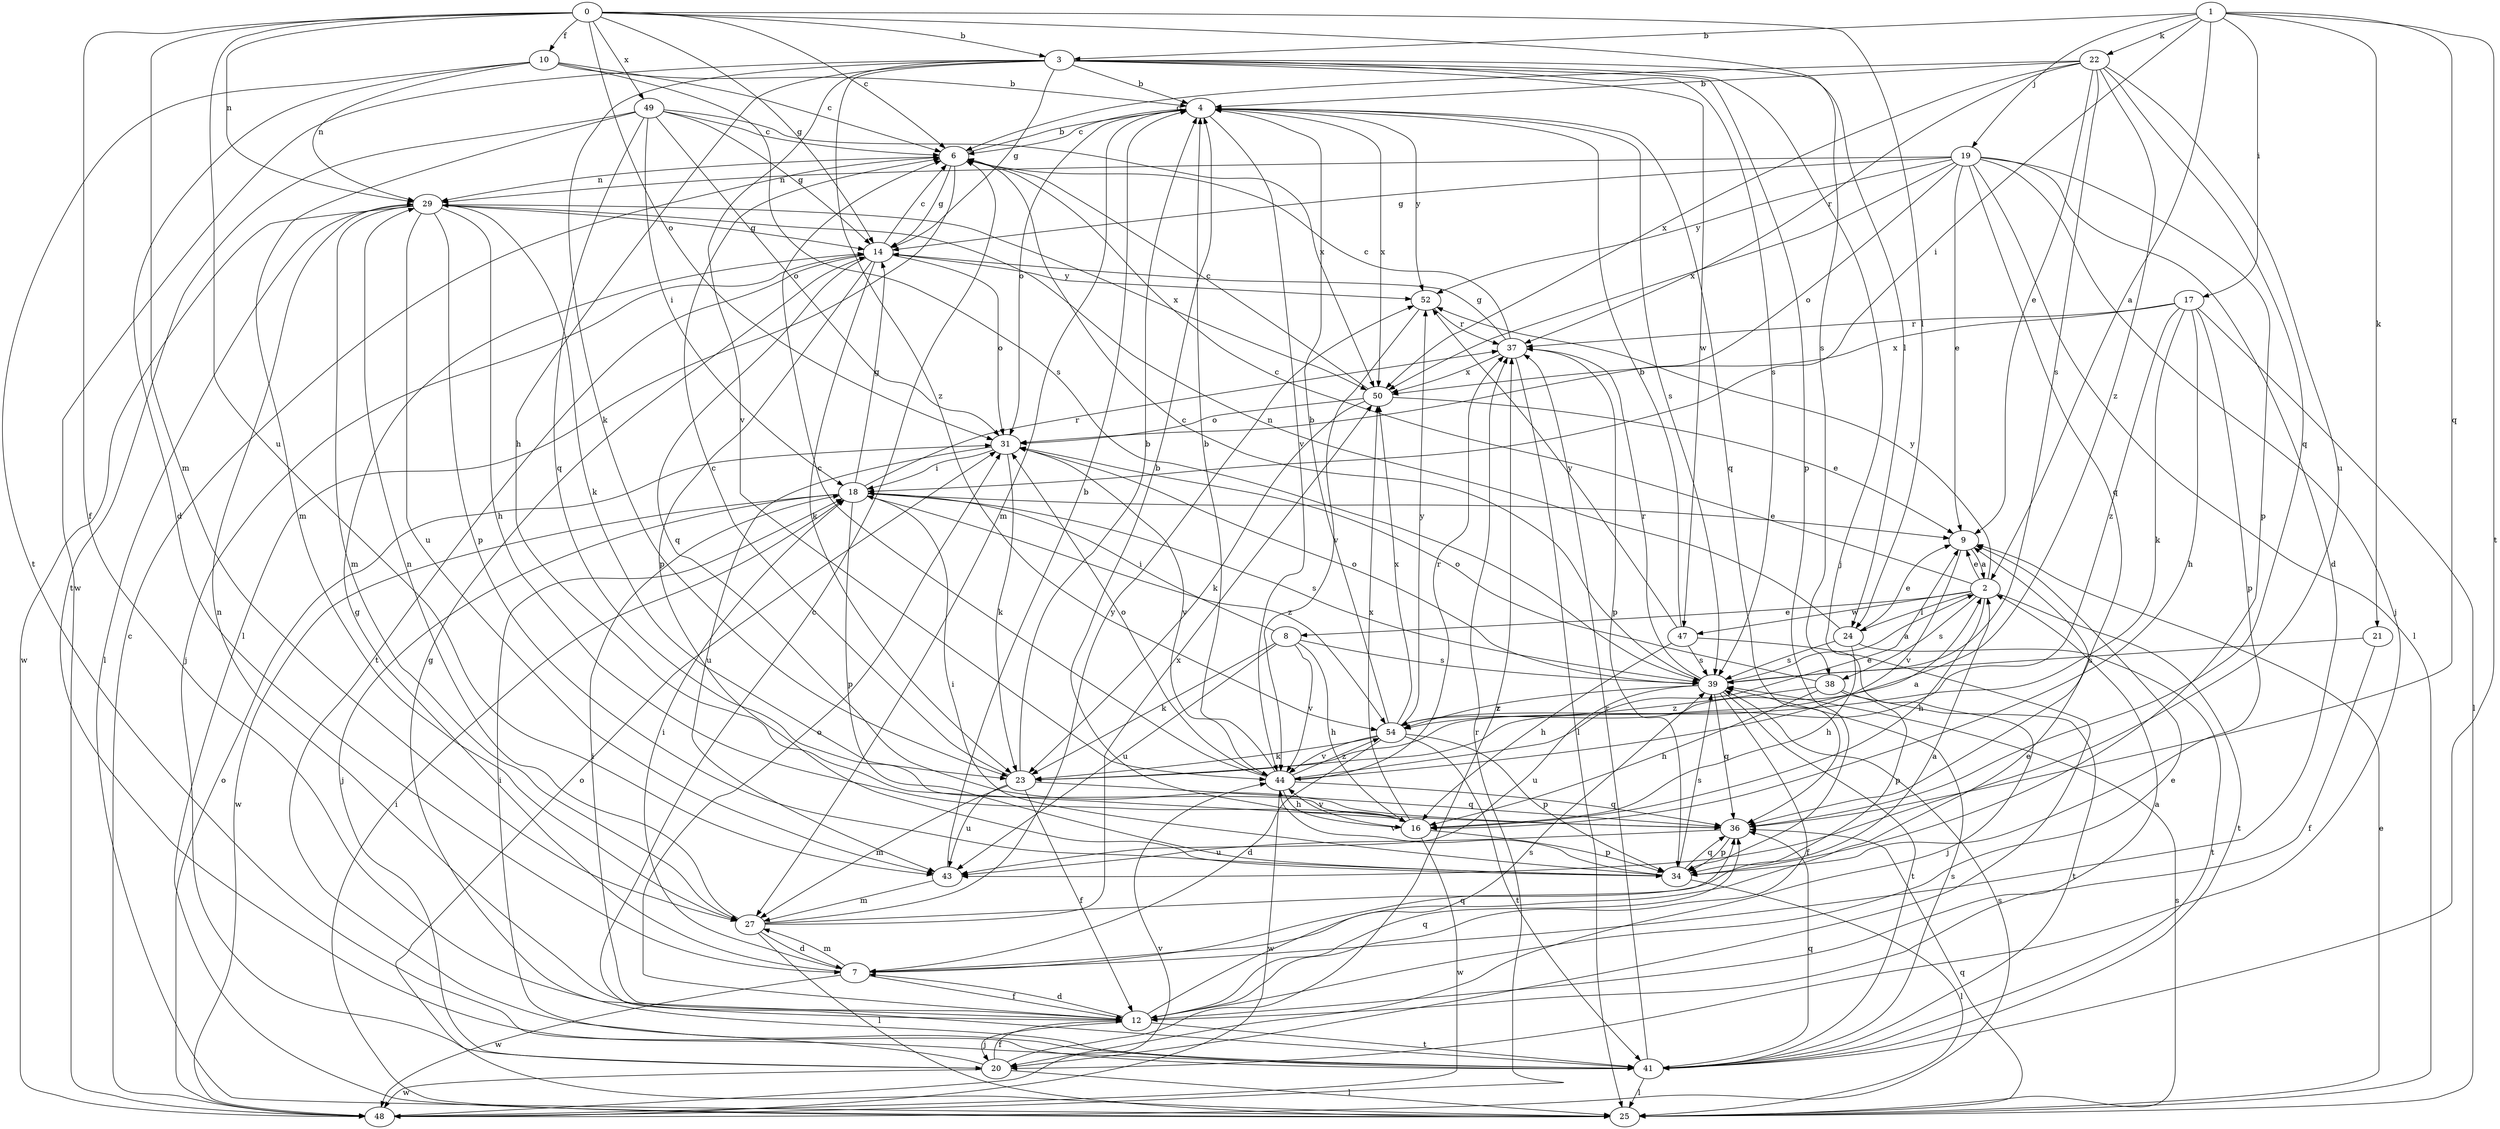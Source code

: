 strict digraph  {
0;
1;
2;
3;
4;
6;
7;
8;
9;
10;
12;
14;
16;
17;
18;
19;
20;
21;
22;
23;
24;
25;
27;
29;
31;
34;
36;
37;
38;
39;
41;
43;
44;
47;
48;
49;
50;
52;
54;
0 -> 3  [label=b];
0 -> 6  [label=c];
0 -> 10  [label=f];
0 -> 12  [label=f];
0 -> 14  [label=g];
0 -> 24  [label=l];
0 -> 27  [label=m];
0 -> 29  [label=n];
0 -> 31  [label=o];
0 -> 38  [label=s];
0 -> 43  [label=u];
0 -> 49  [label=x];
1 -> 2  [label=a];
1 -> 3  [label=b];
1 -> 17  [label=i];
1 -> 18  [label=i];
1 -> 19  [label=j];
1 -> 21  [label=k];
1 -> 22  [label=k];
1 -> 36  [label=q];
1 -> 41  [label=t];
2 -> 6  [label=c];
2 -> 8  [label=e];
2 -> 9  [label=e];
2 -> 16  [label=h];
2 -> 24  [label=l];
2 -> 38  [label=s];
2 -> 41  [label=t];
2 -> 47  [label=w];
2 -> 52  [label=y];
3 -> 4  [label=b];
3 -> 14  [label=g];
3 -> 16  [label=h];
3 -> 20  [label=j];
3 -> 23  [label=k];
3 -> 24  [label=l];
3 -> 34  [label=p];
3 -> 39  [label=s];
3 -> 44  [label=v];
3 -> 47  [label=w];
3 -> 48  [label=w];
3 -> 54  [label=z];
4 -> 6  [label=c];
4 -> 27  [label=m];
4 -> 31  [label=o];
4 -> 36  [label=q];
4 -> 39  [label=s];
4 -> 44  [label=v];
4 -> 50  [label=x];
4 -> 52  [label=y];
6 -> 4  [label=b];
6 -> 14  [label=g];
6 -> 25  [label=l];
6 -> 29  [label=n];
7 -> 9  [label=e];
7 -> 12  [label=f];
7 -> 14  [label=g];
7 -> 18  [label=i];
7 -> 27  [label=m];
7 -> 36  [label=q];
7 -> 48  [label=w];
8 -> 16  [label=h];
8 -> 18  [label=i];
8 -> 23  [label=k];
8 -> 39  [label=s];
8 -> 43  [label=u];
8 -> 44  [label=v];
9 -> 2  [label=a];
9 -> 44  [label=v];
10 -> 4  [label=b];
10 -> 6  [label=c];
10 -> 7  [label=d];
10 -> 29  [label=n];
10 -> 39  [label=s];
10 -> 41  [label=t];
12 -> 2  [label=a];
12 -> 7  [label=d];
12 -> 9  [label=e];
12 -> 18  [label=i];
12 -> 20  [label=j];
12 -> 29  [label=n];
12 -> 31  [label=o];
12 -> 36  [label=q];
12 -> 39  [label=s];
12 -> 41  [label=t];
14 -> 6  [label=c];
14 -> 20  [label=j];
14 -> 23  [label=k];
14 -> 31  [label=o];
14 -> 34  [label=p];
14 -> 36  [label=q];
14 -> 41  [label=t];
14 -> 52  [label=y];
16 -> 4  [label=b];
16 -> 34  [label=p];
16 -> 44  [label=v];
16 -> 48  [label=w];
16 -> 50  [label=x];
17 -> 16  [label=h];
17 -> 23  [label=k];
17 -> 25  [label=l];
17 -> 34  [label=p];
17 -> 37  [label=r];
17 -> 50  [label=x];
17 -> 54  [label=z];
18 -> 9  [label=e];
18 -> 14  [label=g];
18 -> 20  [label=j];
18 -> 34  [label=p];
18 -> 37  [label=r];
18 -> 39  [label=s];
18 -> 48  [label=w];
18 -> 54  [label=z];
19 -> 7  [label=d];
19 -> 9  [label=e];
19 -> 14  [label=g];
19 -> 20  [label=j];
19 -> 25  [label=l];
19 -> 29  [label=n];
19 -> 31  [label=o];
19 -> 34  [label=p];
19 -> 36  [label=q];
19 -> 50  [label=x];
19 -> 52  [label=y];
20 -> 12  [label=f];
20 -> 18  [label=i];
20 -> 25  [label=l];
20 -> 37  [label=r];
20 -> 48  [label=w];
21 -> 12  [label=f];
21 -> 39  [label=s];
22 -> 4  [label=b];
22 -> 6  [label=c];
22 -> 9  [label=e];
22 -> 36  [label=q];
22 -> 37  [label=r];
22 -> 39  [label=s];
22 -> 43  [label=u];
22 -> 50  [label=x];
22 -> 54  [label=z];
23 -> 2  [label=a];
23 -> 4  [label=b];
23 -> 6  [label=c];
23 -> 12  [label=f];
23 -> 27  [label=m];
23 -> 36  [label=q];
23 -> 43  [label=u];
24 -> 9  [label=e];
24 -> 16  [label=h];
24 -> 29  [label=n];
24 -> 39  [label=s];
24 -> 41  [label=t];
25 -> 9  [label=e];
25 -> 18  [label=i];
25 -> 31  [label=o];
25 -> 36  [label=q];
25 -> 39  [label=s];
27 -> 2  [label=a];
27 -> 7  [label=d];
27 -> 25  [label=l];
27 -> 29  [label=n];
27 -> 50  [label=x];
27 -> 52  [label=y];
29 -> 14  [label=g];
29 -> 16  [label=h];
29 -> 23  [label=k];
29 -> 25  [label=l];
29 -> 27  [label=m];
29 -> 34  [label=p];
29 -> 43  [label=u];
29 -> 48  [label=w];
29 -> 50  [label=x];
31 -> 18  [label=i];
31 -> 23  [label=k];
31 -> 43  [label=u];
31 -> 44  [label=v];
34 -> 18  [label=i];
34 -> 25  [label=l];
34 -> 36  [label=q];
34 -> 39  [label=s];
34 -> 44  [label=v];
36 -> 34  [label=p];
36 -> 43  [label=u];
37 -> 6  [label=c];
37 -> 14  [label=g];
37 -> 25  [label=l];
37 -> 34  [label=p];
37 -> 50  [label=x];
38 -> 16  [label=h];
38 -> 31  [label=o];
38 -> 34  [label=p];
38 -> 41  [label=t];
38 -> 54  [label=z];
39 -> 2  [label=a];
39 -> 6  [label=c];
39 -> 12  [label=f];
39 -> 31  [label=o];
39 -> 36  [label=q];
39 -> 37  [label=r];
39 -> 41  [label=t];
39 -> 43  [label=u];
39 -> 54  [label=z];
41 -> 6  [label=c];
41 -> 14  [label=g];
41 -> 25  [label=l];
41 -> 36  [label=q];
41 -> 37  [label=r];
41 -> 39  [label=s];
43 -> 4  [label=b];
43 -> 27  [label=m];
44 -> 4  [label=b];
44 -> 6  [label=c];
44 -> 9  [label=e];
44 -> 16  [label=h];
44 -> 31  [label=o];
44 -> 36  [label=q];
44 -> 37  [label=r];
44 -> 48  [label=w];
44 -> 54  [label=z];
47 -> 4  [label=b];
47 -> 16  [label=h];
47 -> 20  [label=j];
47 -> 39  [label=s];
47 -> 52  [label=y];
48 -> 6  [label=c];
48 -> 31  [label=o];
48 -> 37  [label=r];
48 -> 39  [label=s];
48 -> 44  [label=v];
49 -> 6  [label=c];
49 -> 14  [label=g];
49 -> 18  [label=i];
49 -> 27  [label=m];
49 -> 31  [label=o];
49 -> 36  [label=q];
49 -> 41  [label=t];
49 -> 50  [label=x];
50 -> 6  [label=c];
50 -> 9  [label=e];
50 -> 23  [label=k];
50 -> 31  [label=o];
52 -> 37  [label=r];
52 -> 44  [label=v];
54 -> 4  [label=b];
54 -> 7  [label=d];
54 -> 23  [label=k];
54 -> 34  [label=p];
54 -> 41  [label=t];
54 -> 44  [label=v];
54 -> 50  [label=x];
54 -> 52  [label=y];
}
